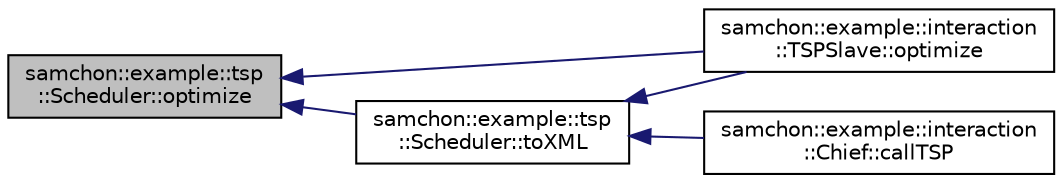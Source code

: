 digraph "samchon::example::tsp::Scheduler::optimize"
{
  edge [fontname="Helvetica",fontsize="10",labelfontname="Helvetica",labelfontsize="10"];
  node [fontname="Helvetica",fontsize="10",shape=record];
  rankdir="LR";
  Node1 [label="samchon::example::tsp\l::Scheduler::optimize",height=0.2,width=0.4,color="black", fillcolor="grey75", style="filled", fontcolor="black"];
  Node1 -> Node2 [dir="back",color="midnightblue",fontsize="10",style="solid",fontname="Helvetica"];
  Node2 [label="samchon::example::interaction\l::TSPSlave::optimize",height=0.2,width=0.4,color="black", fillcolor="white", style="filled",URL="$df/dac/classsamchon_1_1example_1_1interaction_1_1TSPSlave.html#a92b0074dea5bd3aecb74a0a28139bd50",tooltip="Optimize something and report the result. "];
  Node1 -> Node3 [dir="back",color="midnightblue",fontsize="10",style="solid",fontname="Helvetica"];
  Node3 [label="samchon::example::tsp\l::Scheduler::toXML",height=0.2,width=0.4,color="black", fillcolor="white", style="filled",URL="$df/d27/classsamchon_1_1example_1_1tsp_1_1Scheduler.html#aad257fe927c963c00c38a29cc8e0d55e",tooltip="Get an XML object represents the Entity. "];
  Node3 -> Node4 [dir="back",color="midnightblue",fontsize="10",style="solid",fontname="Helvetica"];
  Node4 [label="samchon::example::interaction\l::Chief::callTSP",height=0.2,width=0.4,color="black", fillcolor="white", style="filled",URL="$da/df4/classsamchon_1_1example_1_1interaction_1_1Chief.html#a92d349e92c31cd3a461671f0513bb63c",tooltip="Call tsp master system. "];
  Node3 -> Node2 [dir="back",color="midnightblue",fontsize="10",style="solid",fontname="Helvetica"];
}
